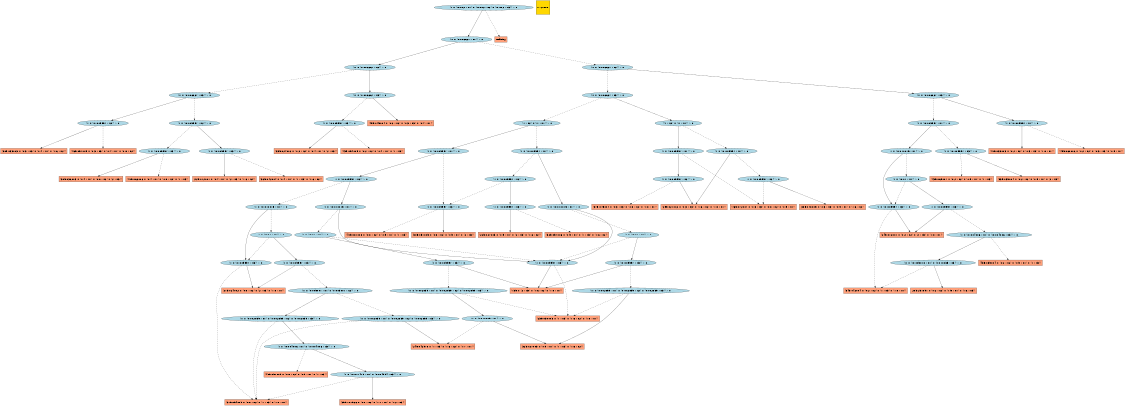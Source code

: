 digraph G { 
graph [ fontname = "Helvetica",fontsize="16",ratio = "auto",
        size="7.5,10",ranksep="2.00" ];
node [fontsize="16"];
"147843" [label="(385.033003 + (0.3 * x3) + (0.4 * x1) + (1.6 * x2))",fillcolor=lightsalmon,color=black,shape=box,style=filled];
"27372" [label="(325.027003 + (0.9 * x1) + (1 * x3) + (1.6 * x2))",fillcolor=lightsalmon,color=black,shape=box,style=filled];
"78519" [label="(215.024002 + (0.8 * x2) + (2 * x3) + (1.8 * x1))",fillcolor=lightsalmon,color=black,shape=box,style=filled];
"87988" [label="(1 + (-0.017479 * x1) + (0.004994 * x3)) > 0",fillcolor=lightblue,color=black,shape=ellipse,style=filled];
"78516" [label="(315.054005 + (0.8 * x2) + (1 * x3) + (1.8 * x1))",fillcolor=lightsalmon,color=black,shape=box,style=filled];
"94903" [label="(1 + (-0.01 * x1)) > 0",fillcolor=lightblue,color=black,shape=ellipse,style=filled];
"94902" [label="(1 + (-0.009997 * x3)) > 0",fillcolor=lightblue,color=black,shape=ellipse,style=filled];
"138033" [label="(1 + (-0.009997 * x3)) > 0",fillcolor=lightblue,color=black,shape=ellipse,style=filled];
"94905" [label="(1 + (-0.009997 * x2)) > 0",fillcolor=lightblue,color=black,shape=ellipse,style=filled];
"94904" [label="(1 + (-0.010015 * x1)) > 0",fillcolor=lightblue,color=black,shape=ellipse,style=filled];
"94907" [label="((1 * x2) + (-1 * x1)) > 0",fillcolor=lightblue,color=black,shape=ellipse,style=filled];
"94906" [label="(1 + (-0.009997 * x1)) > 0",fillcolor=lightblue,color=black,shape=ellipse,style=filled];
"79008" [label="(245.042978 + (1 * x3) + (1.6 * x2) + (1.7 * x1))",fillcolor=lightsalmon,color=black,shape=box,style=filled];
"123921" [label="(285.251891 + (0.2 * x2) + (1.5 * x1) + (1.6 * x3))",fillcolor=lightsalmon,color=black,shape=box,style=filled];
"78289" [label="(325.057006 + (0.9 * x1) + (1 * x3) + (1.6 * x2))",fillcolor=lightsalmon,color=black,shape=box,style=filled];
"98740" [label="(295.021002 + (0.3 * x3) + (1.6 * x2) + (1.8 * x1))",fillcolor=lightsalmon,color=black,shape=box,style=filled];
"157434" [label="(1 + (-0.009997 * x3)) > 0",fillcolor=lightblue,color=black,shape=ellipse,style=filled];
"159391" [label="(1 + (-0.002 * x1) + (-0.002 * x2) + (-0.002 * x3)) > 0",fillcolor=lightblue,color=black,shape=ellipse,style=filled];
"157433" [label="(335.024002 + (0.2 * x2) + (0.4 * x1) + (2 * x3))",fillcolor=lightsalmon,color=black,shape=box,style=filled];
"159390" [label="(-1 + (0.006667 * x1)) > 0",fillcolor=lightblue,color=black,shape=ellipse,style=filled];
"137380" [label="(305.036003 + (0.4 * x1) + (0.8 * x2) + (2 * x3))",fillcolor=lightsalmon,color=black,shape=box,style=filled];
"157430" [label="(435.054005 + (0.2 * x2) + (0.4 * x1) + (1 * x3))",fillcolor=lightsalmon,color=black,shape=box,style=filled];
"78520" [label="(1 + (-0.009997 * x3)) > 0",fillcolor=lightblue,color=black,shape=ellipse,style=filled];
"86179" [label="(355.101966 + (0.8 * x2) + (1.1 * x1) + (1.2 * x3))",fillcolor=lightsalmon,color=black,shape=box,style=filled];
"94859" [label="(-1 + (0.010009 * x1)) > 0",fillcolor=lightblue,color=black,shape=ellipse,style=filled];
"91775" [label="(-1 + (0.005001 * x1) + (0.005001 * x2)) > 0",fillcolor=lightblue,color=black,shape=ellipse,style=filled];
"129034" [label="(405.033003 + (0.2 * x2) + (0.3 * x3) + (1.8 * x1))",fillcolor=lightsalmon,color=black,shape=box,style=filled];
"78068" [label="(305.051005 + (0.8 * x2) + (0.9 * x1) + (2 * x3))",fillcolor=lightsalmon,color=black,shape=box,style=filled];
"91774" [label="(-1 + (0.002859 * x1) + (0.002859 * x2) + (0.002859 * x3)) > 0",fillcolor=lightblue,color=black,shape=ellipse,style=filled];
"78069" [label="(1 + (-0.009997 * x3)) > 0",fillcolor=lightblue,color=black,shape=ellipse,style=filled];
"91777" [label="(1 + (-0.01 * x1)) > 0",fillcolor=lightblue,color=black,shape=ellipse,style=filled];
"122860" [label="(345.042004 + (0.2 * x2) + (1 * x3) + (1.8 * x1))",fillcolor=lightsalmon,color=black,shape=box,style=filled];
"91776" [label="(1 + (-0.009997 * x3)) > 0",fillcolor=lightblue,color=black,shape=ellipse,style=filled];
"122863" [label="(245.012001 + (0.2 * x2) + (2 * x3) + (1.8 * x1))",fillcolor=lightsalmon,color=black,shape=box,style=filled];
"91773" [label="(1 + (-0.004006 * x1) + (-0.004006 * x3)) > 0",fillcolor=lightblue,color=black,shape=ellipse,style=filled];
"122864" [label="(1 + (-0.009997 * x3)) > 0",fillcolor=lightblue,color=black,shape=ellipse,style=filled];
"78750" [label="(135 + (2 * x3) + (1.6 * x2) + (1.8 * x1))",fillcolor=lightsalmon,color=black,shape=box,style=filled];
"78751" [label="(1 + (-0.009997 * x3)) > 0",fillcolor=lightblue,color=black,shape=ellipse,style=filled];
"4" [label="-Infinity",fillcolor=lightsalmon,color=black,shape=box,style=filled];
"78065" [label="(405.081008 + (0.8 * x2) + (0.9 * x1) + (1 * x3))",fillcolor=lightsalmon,color=black,shape=box,style=filled];
"126773" [label="(1 + (-0.01 * x1)) > 0",fillcolor=lightblue,color=black,shape=ellipse,style=filled];
"126774" [label="(1 + (-0.010015 * x1)) > 0",fillcolor=lightblue,color=black,shape=ellipse,style=filled];
"126771" [label="(1 + (-0.004006 * x1) + (-0.004006 * x3)) > 0",fillcolor=lightblue,color=black,shape=ellipse,style=filled];
"159235" [label="(495.045004 + (0.2 * x2) + (0.3 * x3) + (0.4 * x1))",fillcolor=lightsalmon,color=black,shape=box,style=filled];
"126772" [label="(1 + (-0.009997 * x3)) > 0",fillcolor=lightblue,color=black,shape=ellipse,style=filled];
"98457" [label="(1 + (-0.009997 * x2)) > 0",fillcolor=lightblue,color=black,shape=ellipse,style=filled];
"27369" [label="(405.051005 + (0.8 * x2) + (0.9 * x1) + (1 * x3))",fillcolor=lightsalmon,color=black,shape=box,style=filled];
"94863" [label="(-1 + (0.002859 * x1) + (0.002859 * x2) + (0.002859 * x3)) > 0",fillcolor=lightblue,color=black,shape=ellipse,style=filled];
"124714" [label="(-1 + (-0.005018 * x1) + (0.010035 * x3)) > 0",fillcolor=lightblue,color=black,shape=ellipse,style=filled];
"138250" [label="(225.012001 + (0.4 * x1) + (2 * x3) + (1.6 * x2))",fillcolor=lightsalmon,color=black,shape=box,style=filled];
"148654" [label="(1 + (-0.009997 * x2)) > 0",fillcolor=lightblue,color=black,shape=ellipse,style=filled];
"91778" [label="(1 + (-0.010015 * x1)) > 0",fillcolor=lightblue,color=black,shape=ellipse,style=filled];
"148655" [label="(-1 + (0.006667 * x3)) > 0",fillcolor=lightblue,color=black,shape=ellipse,style=filled];
"44715" [label="(435.039004 + (0.2 * x2) + (0.9 * x1) + (1 * x3))",fillcolor=lightsalmon,color=black,shape=box,style=filled];
"78747" [label="(235.030003 + (1 * x3) + (1.6 * x2) + (1.8 * x1))",fillcolor=lightsalmon,color=black,shape=box,style=filled];
"138903" [label="(1 + (-0.009997 * x3)) > 0",fillcolor=lightblue,color=black,shape=ellipse,style=filled];
"126775" [label="(1 + (-0.009997 * x1)) > 0",fillcolor=lightblue,color=black,shape=ellipse,style=filled];
"98922" [label="(1 + (-0.009997 * x2)) > 0",fillcolor=lightblue,color=black,shape=ellipse,style=filled];
"146972" [label="(465.057005 + (0.3 * x3) + (0.4 * x1) + (0.8 * x2))",fillcolor=lightsalmon,color=black,shape=box,style=filled];
"78474" [label="(1 + (-0.009997 * x2)) > 0",fillcolor=lightblue,color=black,shape=ellipse,style=filled];
"89961" [label="(-1 + (0.002859 * x1) + (0.002859 * x2) + (0.002859 * x3)) > 0",fillcolor=lightblue,color=black,shape=ellipse,style=filled];
"78292" [label="(225.027003 + (0.9 * x1) + (2 * x3) + (1.6 * x2))",fillcolor=lightsalmon,color=black,shape=box,style=filled];
"78293" [label="(1 + (-0.009997 * x3)) > 0",fillcolor=lightblue,color=black,shape=ellipse,style=filled];
"139047" [label="(1 + (-0.009997 * x2)) > 0",fillcolor=lightblue,color=black,shape=ellipse,style=filled];
"122660" [label="(1 + (-0.009997 * x3)) > 0",fillcolor=lightblue,color=black,shape=ellipse,style=filled];
"137366" [label="(405.066006 + (0.4 * x1) + (0.8 * x2) + (1 * x3))",fillcolor=lightsalmon,color=black,shape=box,style=filled];
"98047" [label="(465.072007 + (0.3 * x3) + (0.8 * x2) + (0.9 * x1))",fillcolor=lightsalmon,color=black,shape=box,style=filled];
"98509" [label="(375.045004 + (0.3 * x3) + (0.8 * x2) + (1.8 * x1))",fillcolor=lightsalmon,color=black,shape=box,style=filled];
"138236" [label="(325.042004 + (0.4 * x1) + (1 * x3) + (1.6 * x2))",fillcolor=lightsalmon,color=black,shape=box,style=filled];
"159389" [label="(-1 + (0.006667 * x2)) > 0",fillcolor=lightblue,color=black,shape=ellipse,style=filled];
"94901" [label="(1 + (-0.009997 * x1)) > 0",fillcolor=lightblue,color=black,shape=ellipse,style=filled];
"159388" [label="(-1 + (0.006667 * x3)) > 0",fillcolor=lightblue,color=black,shape=ellipse,style=filled];
"94900" [label="(1 + (-0.010015 * x1)) > 0",fillcolor=lightblue,color=black,shape=ellipse,style=filled];
"122656" [label="(435.069007 + (0.2 * x2) + (0.9 * x1) + (1 * x3))",fillcolor=lightsalmon,color=black,shape=box,style=filled];
"128825" [label="(495.060006 + (0.2 * x2) + (0.3 * x3) + (0.9 * x1))",fillcolor=lightsalmon,color=black,shape=box,style=filled];
"116945" [label="(1 + (-0.009997 * x1)) > 0",fillcolor=lightblue,color=black,shape=ellipse,style=filled];
"116946" [label="(1 + (-0.009997 * x1)) > 0",fillcolor=lightblue,color=black,shape=ellipse,style=filled];
"94897" [label="(-1 + (0.002859 * x1) + (0.002859 * x2) + (0.002859 * x3)) > 0",fillcolor=lightblue,color=black,shape=ellipse,style=filled];
"116947" [label="((1 * x2) + (-1 * x1)) > 0",fillcolor=lightblue,color=black,shape=ellipse,style=filled];
"98274" [label="(385.048005 + (0.3 * x3) + (0.9 * x1) + (1.6 * x2))",fillcolor=lightsalmon,color=black,shape=box,style=filled];
"122659" [label="(335.039004 + (0.2 * x2) + (0.9 * x1) + (2 * x3))",fillcolor=lightsalmon,color=black,shape=box,style=filled];
"116948" [label="(-1 + (0.006667 * x3)) > 0",fillcolor=lightblue,color=black,shape=ellipse,style=filled];
"129208" [label="(-1 + (0.006667 * x3)) > 0",fillcolor=lightblue,color=black,shape=ellipse,style=filled];
"_temp_" [label="V^2-000",fillcolor=gold1,color=black,shape=square,style=filled];
"129209" [label="(-1 + (0.006667 * x2)) > 0",fillcolor=lightblue,color=black,shape=ellipse,style=filled];
"94898" [label="(1 + (-0.009997 * x3)) > 0",fillcolor=lightblue,color=black,shape=ellipse,style=filled];
"129207" [label="(1 + (-0.009997 * x1)) > 0",fillcolor=lightblue,color=black,shape=ellipse,style=filled];
"94899" [label="(1 + (-0.01 * x1)) > 0",fillcolor=lightblue,color=black,shape=ellipse,style=filled];
"87988" -> "86179" [color=black,style=solid];
"87988" -> "78516" [color=black,style=dashed];
"94903" -> "94902" [color=black,style=solid];
"94903" -> "78751" [color=black,style=dashed];
"94902" -> "78750" [color=black,style=solid];
"94902" -> "94863" [color=black,style=dashed];
"138033" -> "137380" [color=black,style=solid];
"138033" -> "137366" [color=black,style=dashed];
"94905" -> "91778" [color=black,style=dashed];
"94905" -> "94904" [color=black,style=solid];
"94904" -> "94903" [color=black,style=dashed];
"94904" -> "78751" [color=black,style=solid];
"94907" -> "94901" [color=black,style=dashed];
"94907" -> "94906" [color=black,style=solid];
"94906" -> "94905" [color=black,style=solid];
"94906" -> "78069" [color=black,style=dashed];
"157434" -> "157430" [color=black,style=dashed];
"157434" -> "157433" [color=black,style=solid];
"159391" -> "4" [color=black,style=dashed];
"159391" -> "159390" [color=black,style=solid];
"159390" -> "159389" [color=black,style=solid];
"159390" -> "129209" [color=black,style=dashed];
"78520" -> "78519" [color=black,style=solid];
"78520" -> "78516" [color=black,style=dashed];
"94859" -> "27372" [color=black,style=solid];
"94859" -> "79008" [color=black,style=dashed];
"91775" -> "89961" [color=black,style=dashed];
"91775" -> "91774" [color=black,style=solid];
"91774" -> "78516" [color=black,style=dashed];
"91774" -> "91773" [color=black,style=solid];
"78069" -> "78065" [color=black,style=dashed];
"78069" -> "78068" [color=black,style=solid];
"91777" -> "78520" [color=black,style=dashed];
"91777" -> "91776" [color=black,style=solid];
"91776" -> "78519" [color=black,style=solid];
"91776" -> "91775" [color=black,style=dashed];
"91773" -> "87988" [color=black,style=solid];
"91773" -> "27369" [color=black,style=dashed];
"122864" -> "122860" [color=black,style=dashed];
"122864" -> "122863" [color=black,style=solid];
"78751" -> "78747" [color=black,style=dashed];
"78751" -> "78750" [color=black,style=solid];
"126773" -> "126772" [color=black,style=solid];
"126773" -> "122864" [color=black,style=dashed];
"126774" -> "126773" [color=black,style=dashed];
"126774" -> "122864" [color=black,style=solid];
"126771" -> "44715" [color=black,style=dashed];
"126771" -> "124714" [color=black,style=solid];
"126772" -> "126771" [color=black,style=dashed];
"126772" -> "122863" [color=black,style=solid];
"98457" -> "98274" [color=black,style=solid];
"98457" -> "98047" [color=black,style=dashed];
"94863" -> "78747" [color=black,style=dashed];
"94863" -> "94859" [color=black,style=solid];
"124714" -> "123921" [color=black,style=solid];
"124714" -> "122860" [color=black,style=dashed];
"148654" -> "147843" [color=black,style=solid];
"148654" -> "146972" [color=black,style=dashed];
"91778" -> "78520" [color=black,style=solid];
"91778" -> "91777" [color=black,style=dashed];
"148655" -> "148654" [color=black,style=solid];
"148655" -> "139047" [color=black,style=dashed];
"138903" -> "138236" [color=black,style=dashed];
"138903" -> "138250" [color=black,style=solid];
"126775" -> "126774" [color=black,style=solid];
"126775" -> "122660" [color=black,style=dashed];
"98922" -> "98740" [color=black,style=solid];
"98922" -> "98509" [color=black,style=dashed];
"78474" -> "78293" [color=black,style=solid];
"78474" -> "78069" [color=black,style=dashed];
"89961" -> "79008" [color=black,style=solid];
"89961" -> "78516" [color=black,style=dashed];
"78293" -> "78292" [color=black,style=solid];
"78293" -> "78289" [color=black,style=dashed];
"139047" -> "138033" [color=black,style=dashed];
"139047" -> "138903" [color=black,style=solid];
"122660" -> "122656" [color=black,style=dashed];
"122660" -> "122659" [color=black,style=solid];
"159389" -> "159388" [color=black,style=solid];
"159389" -> "148655" [color=black,style=dashed];
"94901" -> "94900" [color=black,style=solid];
"94901" -> "78474" [color=black,style=dashed];
"159388" -> "159235" [color=black,style=solid];
"159388" -> "157434" [color=black,style=dashed];
"94900" -> "78751" [color=black,style=solid];
"94900" -> "94899" [color=black,style=dashed];
"116945" -> "98740" [color=black,style=solid];
"116945" -> "98457" [color=black,style=dashed];
"116946" -> "98922" [color=black,style=solid];
"116946" -> "98047" [color=black,style=dashed];
"94897" -> "78747" [color=black,style=dashed];
"94897" -> "27372" [color=black,style=solid];
"116947" -> "116945" [color=black,style=dashed];
"116947" -> "116946" [color=black,style=solid];
"116948" -> "94907" [color=black,style=dashed];
"116948" -> "116947" [color=black,style=solid];
"129208" -> "126775" [color=black,style=dashed];
"129208" -> "129207" [color=black,style=solid];
"129209" -> "116948" [color=black,style=dashed];
"129209" -> "129208" [color=black,style=solid];
"94898" -> "78750" [color=black,style=solid];
"94898" -> "94897" [color=black,style=dashed];
"129207" -> "128825" [color=black,style=dashed];
"129207" -> "129034" [color=black,style=solid];
"94899" -> "78751" [color=black,style=dashed];
"94899" -> "94898" [color=black,style=solid];
}
